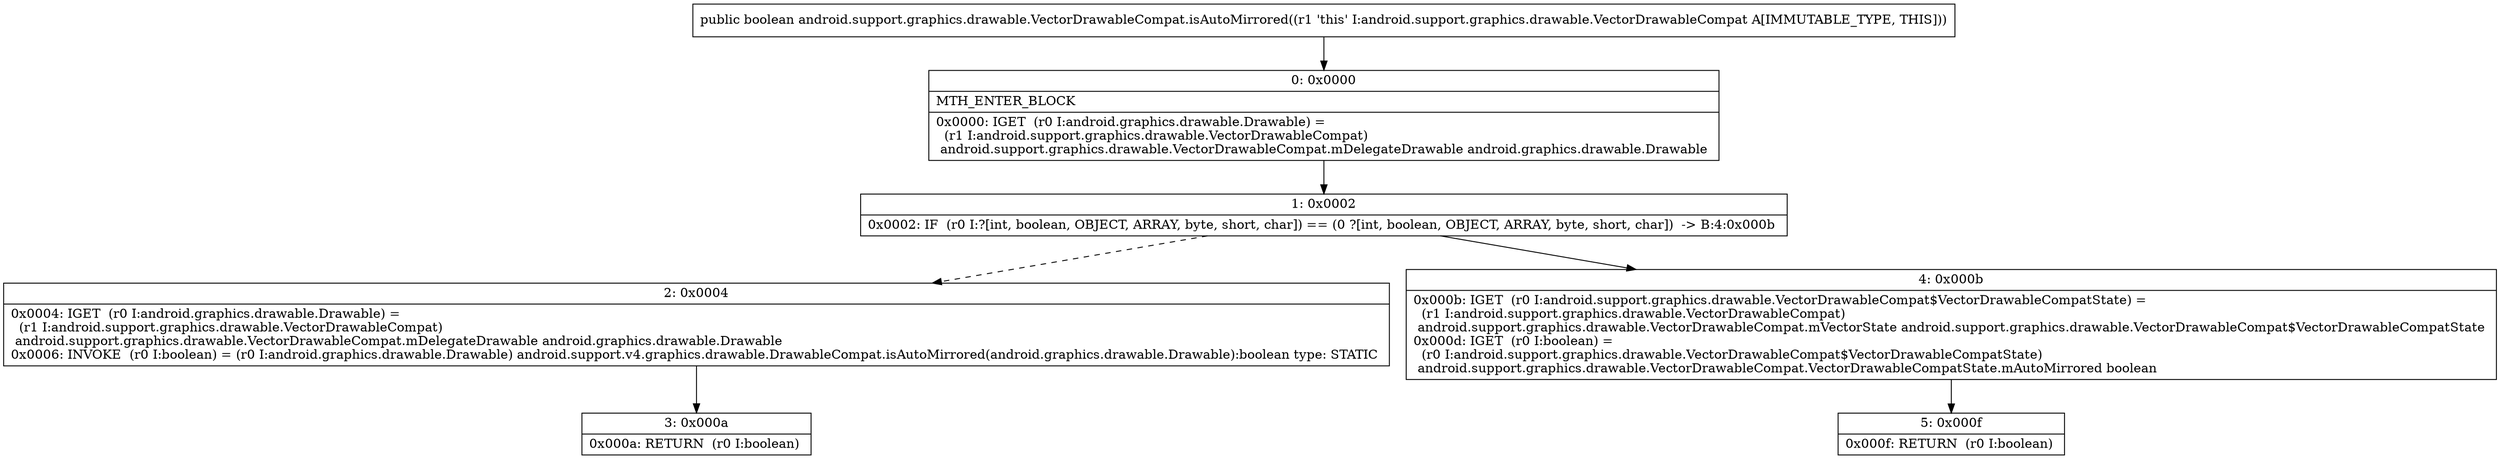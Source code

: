 digraph "CFG forandroid.support.graphics.drawable.VectorDrawableCompat.isAutoMirrored()Z" {
Node_0 [shape=record,label="{0\:\ 0x0000|MTH_ENTER_BLOCK\l|0x0000: IGET  (r0 I:android.graphics.drawable.Drawable) = \l  (r1 I:android.support.graphics.drawable.VectorDrawableCompat)\l android.support.graphics.drawable.VectorDrawableCompat.mDelegateDrawable android.graphics.drawable.Drawable \l}"];
Node_1 [shape=record,label="{1\:\ 0x0002|0x0002: IF  (r0 I:?[int, boolean, OBJECT, ARRAY, byte, short, char]) == (0 ?[int, boolean, OBJECT, ARRAY, byte, short, char])  \-\> B:4:0x000b \l}"];
Node_2 [shape=record,label="{2\:\ 0x0004|0x0004: IGET  (r0 I:android.graphics.drawable.Drawable) = \l  (r1 I:android.support.graphics.drawable.VectorDrawableCompat)\l android.support.graphics.drawable.VectorDrawableCompat.mDelegateDrawable android.graphics.drawable.Drawable \l0x0006: INVOKE  (r0 I:boolean) = (r0 I:android.graphics.drawable.Drawable) android.support.v4.graphics.drawable.DrawableCompat.isAutoMirrored(android.graphics.drawable.Drawable):boolean type: STATIC \l}"];
Node_3 [shape=record,label="{3\:\ 0x000a|0x000a: RETURN  (r0 I:boolean) \l}"];
Node_4 [shape=record,label="{4\:\ 0x000b|0x000b: IGET  (r0 I:android.support.graphics.drawable.VectorDrawableCompat$VectorDrawableCompatState) = \l  (r1 I:android.support.graphics.drawable.VectorDrawableCompat)\l android.support.graphics.drawable.VectorDrawableCompat.mVectorState android.support.graphics.drawable.VectorDrawableCompat$VectorDrawableCompatState \l0x000d: IGET  (r0 I:boolean) = \l  (r0 I:android.support.graphics.drawable.VectorDrawableCompat$VectorDrawableCompatState)\l android.support.graphics.drawable.VectorDrawableCompat.VectorDrawableCompatState.mAutoMirrored boolean \l}"];
Node_5 [shape=record,label="{5\:\ 0x000f|0x000f: RETURN  (r0 I:boolean) \l}"];
MethodNode[shape=record,label="{public boolean android.support.graphics.drawable.VectorDrawableCompat.isAutoMirrored((r1 'this' I:android.support.graphics.drawable.VectorDrawableCompat A[IMMUTABLE_TYPE, THIS])) }"];
MethodNode -> Node_0;
Node_0 -> Node_1;
Node_1 -> Node_2[style=dashed];
Node_1 -> Node_4;
Node_2 -> Node_3;
Node_4 -> Node_5;
}

